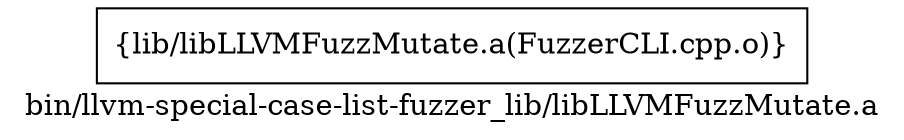 digraph "bin/llvm-special-case-list-fuzzer_lib/libLLVMFuzzMutate.a" {
	label="bin/llvm-special-case-list-fuzzer_lib/libLLVMFuzzMutate.a";
	rankdir=LR;

	Node0x5609a63e9048 [shape=record,shape=box,group=0,label="{lib/libLLVMFuzzMutate.a(FuzzerCLI.cpp.o)}"];
}
